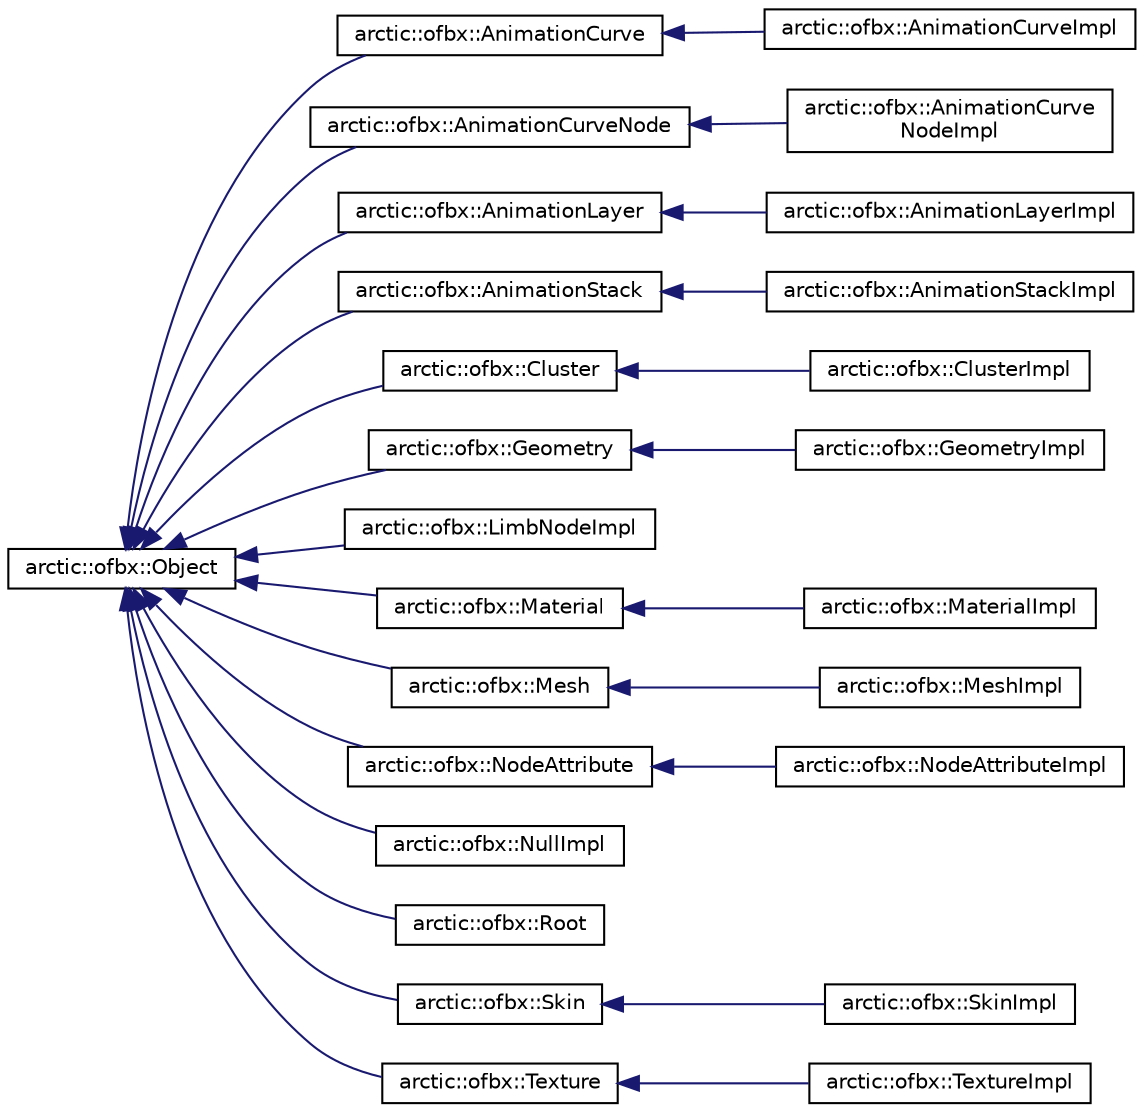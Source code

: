 digraph "Graphical Class Hierarchy"
{
 // LATEX_PDF_SIZE
  edge [fontname="Helvetica",fontsize="10",labelfontname="Helvetica",labelfontsize="10"];
  node [fontname="Helvetica",fontsize="10",shape=record];
  rankdir="LR";
  Node0 [label="arctic::ofbx::Object",height=0.2,width=0.4,color="black", fillcolor="white", style="filled",URL="$structarctic_1_1ofbx_1_1_object.html",tooltip=" "];
  Node0 -> Node1 [dir="back",color="midnightblue",fontsize="10",style="solid",fontname="Helvetica"];
  Node1 [label="arctic::ofbx::AnimationCurve",height=0.2,width=0.4,color="black", fillcolor="white", style="filled",URL="$structarctic_1_1ofbx_1_1_animation_curve.html",tooltip=" "];
  Node1 -> Node2 [dir="back",color="midnightblue",fontsize="10",style="solid",fontname="Helvetica"];
  Node2 [label="arctic::ofbx::AnimationCurveImpl",height=0.2,width=0.4,color="black", fillcolor="white", style="filled",URL="$structarctic_1_1ofbx_1_1_animation_curve_impl.html",tooltip=" "];
  Node0 -> Node3 [dir="back",color="midnightblue",fontsize="10",style="solid",fontname="Helvetica"];
  Node3 [label="arctic::ofbx::AnimationCurveNode",height=0.2,width=0.4,color="black", fillcolor="white", style="filled",URL="$structarctic_1_1ofbx_1_1_animation_curve_node.html",tooltip=" "];
  Node3 -> Node4 [dir="back",color="midnightblue",fontsize="10",style="solid",fontname="Helvetica"];
  Node4 [label="arctic::ofbx::AnimationCurve\lNodeImpl",height=0.2,width=0.4,color="black", fillcolor="white", style="filled",URL="$structarctic_1_1ofbx_1_1_animation_curve_node_impl.html",tooltip=" "];
  Node0 -> Node5 [dir="back",color="midnightblue",fontsize="10",style="solid",fontname="Helvetica"];
  Node5 [label="arctic::ofbx::AnimationLayer",height=0.2,width=0.4,color="black", fillcolor="white", style="filled",URL="$structarctic_1_1ofbx_1_1_animation_layer.html",tooltip=" "];
  Node5 -> Node6 [dir="back",color="midnightblue",fontsize="10",style="solid",fontname="Helvetica"];
  Node6 [label="arctic::ofbx::AnimationLayerImpl",height=0.2,width=0.4,color="black", fillcolor="white", style="filled",URL="$structarctic_1_1ofbx_1_1_animation_layer_impl.html",tooltip=" "];
  Node0 -> Node7 [dir="back",color="midnightblue",fontsize="10",style="solid",fontname="Helvetica"];
  Node7 [label="arctic::ofbx::AnimationStack",height=0.2,width=0.4,color="black", fillcolor="white", style="filled",URL="$structarctic_1_1ofbx_1_1_animation_stack.html",tooltip=" "];
  Node7 -> Node8 [dir="back",color="midnightblue",fontsize="10",style="solid",fontname="Helvetica"];
  Node8 [label="arctic::ofbx::AnimationStackImpl",height=0.2,width=0.4,color="black", fillcolor="white", style="filled",URL="$structarctic_1_1ofbx_1_1_animation_stack_impl.html",tooltip=" "];
  Node0 -> Node9 [dir="back",color="midnightblue",fontsize="10",style="solid",fontname="Helvetica"];
  Node9 [label="arctic::ofbx::Cluster",height=0.2,width=0.4,color="black", fillcolor="white", style="filled",URL="$structarctic_1_1ofbx_1_1_cluster.html",tooltip=" "];
  Node9 -> Node10 [dir="back",color="midnightblue",fontsize="10",style="solid",fontname="Helvetica"];
  Node10 [label="arctic::ofbx::ClusterImpl",height=0.2,width=0.4,color="black", fillcolor="white", style="filled",URL="$structarctic_1_1ofbx_1_1_cluster_impl.html",tooltip=" "];
  Node0 -> Node11 [dir="back",color="midnightblue",fontsize="10",style="solid",fontname="Helvetica"];
  Node11 [label="arctic::ofbx::Geometry",height=0.2,width=0.4,color="black", fillcolor="white", style="filled",URL="$structarctic_1_1ofbx_1_1_geometry.html",tooltip=" "];
  Node11 -> Node12 [dir="back",color="midnightblue",fontsize="10",style="solid",fontname="Helvetica"];
  Node12 [label="arctic::ofbx::GeometryImpl",height=0.2,width=0.4,color="black", fillcolor="white", style="filled",URL="$structarctic_1_1ofbx_1_1_geometry_impl.html",tooltip=" "];
  Node0 -> Node13 [dir="back",color="midnightblue",fontsize="10",style="solid",fontname="Helvetica"];
  Node13 [label="arctic::ofbx::LimbNodeImpl",height=0.2,width=0.4,color="black", fillcolor="white", style="filled",URL="$structarctic_1_1ofbx_1_1_limb_node_impl.html",tooltip=" "];
  Node0 -> Node14 [dir="back",color="midnightblue",fontsize="10",style="solid",fontname="Helvetica"];
  Node14 [label="arctic::ofbx::Material",height=0.2,width=0.4,color="black", fillcolor="white", style="filled",URL="$structarctic_1_1ofbx_1_1_material.html",tooltip=" "];
  Node14 -> Node15 [dir="back",color="midnightblue",fontsize="10",style="solid",fontname="Helvetica"];
  Node15 [label="arctic::ofbx::MaterialImpl",height=0.2,width=0.4,color="black", fillcolor="white", style="filled",URL="$structarctic_1_1ofbx_1_1_material_impl.html",tooltip=" "];
  Node0 -> Node16 [dir="back",color="midnightblue",fontsize="10",style="solid",fontname="Helvetica"];
  Node16 [label="arctic::ofbx::Mesh",height=0.2,width=0.4,color="black", fillcolor="white", style="filled",URL="$structarctic_1_1ofbx_1_1_mesh.html",tooltip=" "];
  Node16 -> Node17 [dir="back",color="midnightblue",fontsize="10",style="solid",fontname="Helvetica"];
  Node17 [label="arctic::ofbx::MeshImpl",height=0.2,width=0.4,color="black", fillcolor="white", style="filled",URL="$structarctic_1_1ofbx_1_1_mesh_impl.html",tooltip=" "];
  Node0 -> Node18 [dir="back",color="midnightblue",fontsize="10",style="solid",fontname="Helvetica"];
  Node18 [label="arctic::ofbx::NodeAttribute",height=0.2,width=0.4,color="black", fillcolor="white", style="filled",URL="$structarctic_1_1ofbx_1_1_node_attribute.html",tooltip=" "];
  Node18 -> Node19 [dir="back",color="midnightblue",fontsize="10",style="solid",fontname="Helvetica"];
  Node19 [label="arctic::ofbx::NodeAttributeImpl",height=0.2,width=0.4,color="black", fillcolor="white", style="filled",URL="$structarctic_1_1ofbx_1_1_node_attribute_impl.html",tooltip=" "];
  Node0 -> Node20 [dir="back",color="midnightblue",fontsize="10",style="solid",fontname="Helvetica"];
  Node20 [label="arctic::ofbx::NullImpl",height=0.2,width=0.4,color="black", fillcolor="white", style="filled",URL="$structarctic_1_1ofbx_1_1_null_impl.html",tooltip=" "];
  Node0 -> Node21 [dir="back",color="midnightblue",fontsize="10",style="solid",fontname="Helvetica"];
  Node21 [label="arctic::ofbx::Root",height=0.2,width=0.4,color="black", fillcolor="white", style="filled",URL="$structarctic_1_1ofbx_1_1_root.html",tooltip=" "];
  Node0 -> Node22 [dir="back",color="midnightblue",fontsize="10",style="solid",fontname="Helvetica"];
  Node22 [label="arctic::ofbx::Skin",height=0.2,width=0.4,color="black", fillcolor="white", style="filled",URL="$structarctic_1_1ofbx_1_1_skin.html",tooltip=" "];
  Node22 -> Node23 [dir="back",color="midnightblue",fontsize="10",style="solid",fontname="Helvetica"];
  Node23 [label="arctic::ofbx::SkinImpl",height=0.2,width=0.4,color="black", fillcolor="white", style="filled",URL="$structarctic_1_1ofbx_1_1_skin_impl.html",tooltip=" "];
  Node0 -> Node24 [dir="back",color="midnightblue",fontsize="10",style="solid",fontname="Helvetica"];
  Node24 [label="arctic::ofbx::Texture",height=0.2,width=0.4,color="black", fillcolor="white", style="filled",URL="$structarctic_1_1ofbx_1_1_texture.html",tooltip=" "];
  Node24 -> Node25 [dir="back",color="midnightblue",fontsize="10",style="solid",fontname="Helvetica"];
  Node25 [label="arctic::ofbx::TextureImpl",height=0.2,width=0.4,color="black", fillcolor="white", style="filled",URL="$structarctic_1_1ofbx_1_1_texture_impl.html",tooltip=" "];
}
